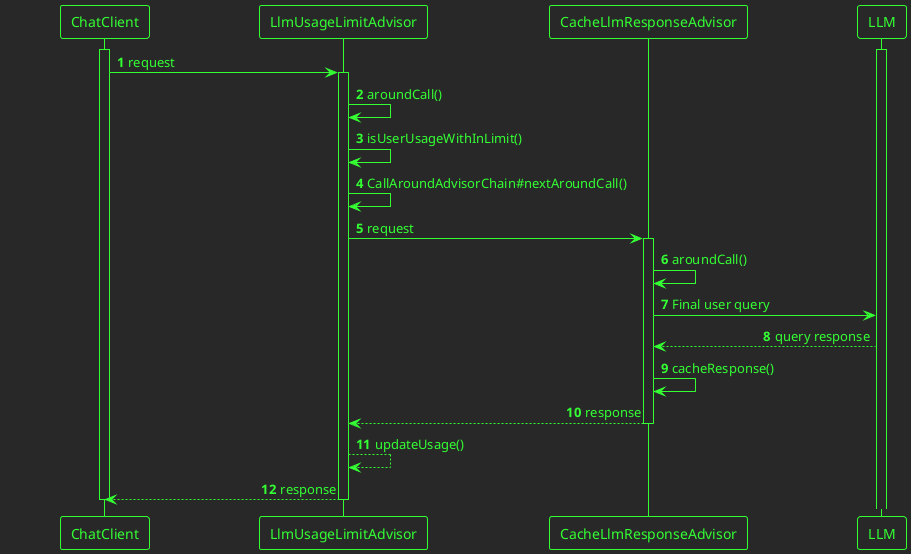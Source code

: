 @startuml
'https://plantuml.com/sequence-diagram
!theme crt-green
skinparam sequenceMessageAlign direction
'skinparam BackgroundColor #f9f5f6
skinparam handwritten false
'skinparam SequenceArrowThickness 1
'skinparam SequenceParticipantBorderThickness 1
'skinparam ArrowFontColor #gray
skinparam sequence {
ParticipantPadding 50
ParticipantBorderThickness 1
}

autonumber
participant " ChatClient " as cc
participant " LlmUsageLimitAdvisor " as usa
participant " CacheLlmResponseAdvisor " as cra
participant " LLM " as llm
activate llm
activate cc
cc -> usa: request

activate usa
usa -> usa:aroundCall()
usa -> usa:isUserUsageWithInLimit()

usa -> usa: CallAroundAdvisorChain#nextAroundCall()

usa -> cra:request
activate cra
cra -> cra:aroundCall()


cra -> llm: Final user query
llm --> cra: query response
cra -> cra: cacheResponse()

cra --> usa: response
deactivate cra
usa --> usa: updateUsage()

usa --> cc: response
deactivate usa
deactivate cc

@enduml